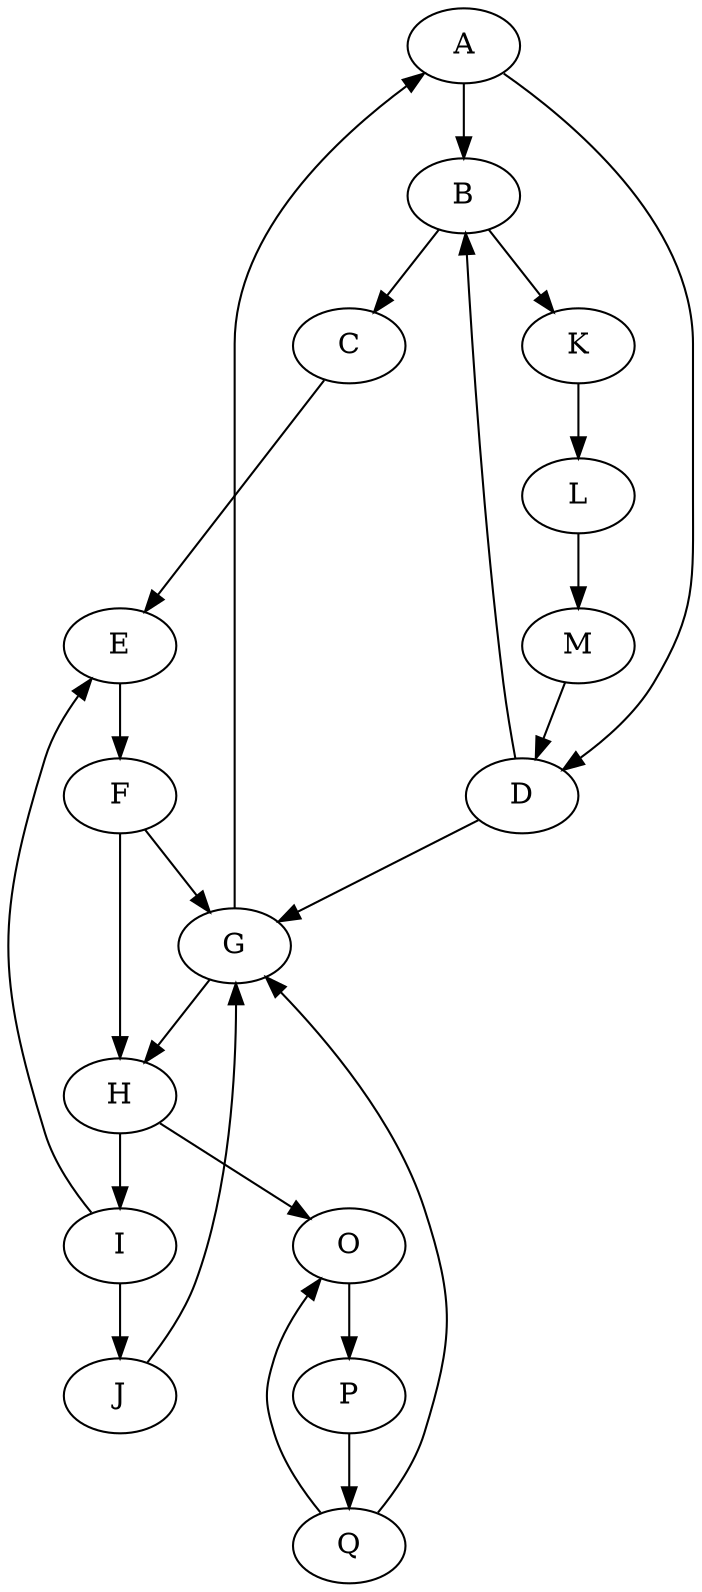 digraph {
	A -> {B D}
	B -> {C K}
	C -> E
	D -> {B G}
	E -> F
	F -> {G H}
	G -> {A H}
	H -> {I O}
	I -> {E J}
	J -> G
	K -> L
	L -> M
	M -> D
	O -> P
	P -> Q
	Q -> {O G}
}
